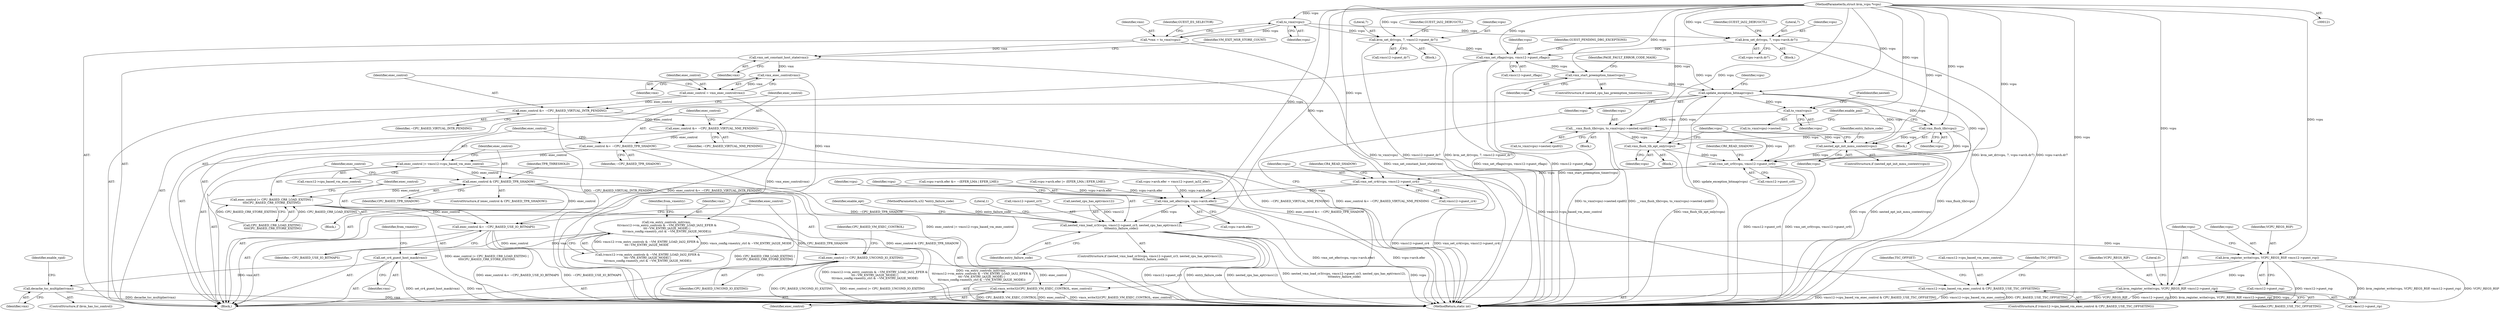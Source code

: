 digraph "0_linux_51aa68e7d57e3217192d88ce90fd5b8ef29ec94f@pointer" {
"1000130" [label="(Call,to_vmx(vcpu))"];
"1000122" [label="(MethodParameterIn,struct kvm_vcpu *vcpu)"];
"1000128" [label="(Call,*vmx = to_vmx(vcpu))"];
"1000589" [label="(Call,vmx_set_constant_host_state(vmx))"];
"1000631" [label="(Call,vmx_exec_control(vmx))"];
"1000629" [label="(Call,exec_control = vmx_exec_control(vmx))"];
"1000633" [label="(Call,exec_control &= ~CPU_BASED_VIRTUAL_INTR_PENDING)"];
"1000636" [label="(Call,exec_control &= ~CPU_BASED_VIRTUAL_NMI_PENDING)"];
"1000639" [label="(Call,exec_control &= ~CPU_BASED_TPR_SHADOW)"];
"1000642" [label="(Call,exec_control |= vmcs12->cpu_based_vm_exec_control)"];
"1000648" [label="(Call,exec_control & CPU_BASED_TPR_SHADOW)"];
"1000659" [label="(Call,exec_control |= CPU_BASED_CR8_LOAD_EXITING |\n\t\t\t\tCPU_BASED_CR8_STORE_EXITING)"];
"1000664" [label="(Call,exec_control &= ~CPU_BASED_USE_IO_BITMAPS)"];
"1000667" [label="(Call,exec_control |= CPU_BASED_UNCOND_IO_EXITING)"];
"1000670" [label="(Call,vmcs_write32(CPU_BASED_VM_EXEC_CONTROL, exec_control))"];
"1000767" [label="(Call,vmcs12->cpu_based_vm_exec_control & CPU_BASED_USE_TSC_OFFSETING)"];
"1000696" [label="(Call,vm_entry_controls_init(vmx, \n\t\t(vmcs12->vm_entry_controls & ~VM_ENTRY_LOAD_IA32_EFER &\n\t\t\t~VM_ENTRY_IA32E_MODE) |\n\t\t(vmcs_config.vmentry_ctrl & ~VM_ENTRY_IA32E_MODE)))"];
"1000751" [label="(Call,set_cr4_guest_host_mask(vmx))"];
"1000793" [label="(Call,decache_tsc_multiplier(vmx))"];
"1000323" [label="(Call,kvm_set_dr(vcpu, 7, vmcs12->guest_dr7))"];
"1000396" [label="(Call,vmx_set_rflags(vcpu, vmcs12->guest_rflags))"];
"1000488" [label="(Call,vmx_start_preemption_timer(vcpu))"];
"1000673" [label="(Call,update_exception_bitmap(vcpu))"];
"1000839" [label="(Call,to_vmx(vcpu))"];
"1000835" [label="(Call,__vmx_flush_tlb(vcpu, to_vmx(vcpu)->nested.vpid02))"];
"1000875" [label="(Call,nested_ept_init_mmu_context(vcpu))"];
"1000892" [label="(Call,vmx_set_cr0(vcpu, vmcs12->guest_cr0))"];
"1000901" [label="(Call,vmx_set_cr4(vcpu, vmcs12->guest_cr4))"];
"1000954" [label="(Call,vmx_set_efer(vcpu, vcpu->arch.efer))"];
"1000962" [label="(Call,nested_vmx_load_cr3(vcpu, vmcs12->guest_cr3, nested_cpu_has_ept(vmcs12),\n\t\t\t\tentry_failure_code))"];
"1001007" [label="(Call,kvm_register_write(vcpu, VCPU_REGS_RSP, vmcs12->guest_rsp))"];
"1001013" [label="(Call,kvm_register_write(vcpu, VCPU_REGS_RIP, vmcs12->guest_rip))"];
"1000890" [label="(Call,vmx_flush_tlb_ept_only(vcpu))"];
"1000850" [label="(Call,vmx_flush_tlb(vcpu))"];
"1000336" [label="(Call,kvm_set_dr(vcpu, 7, vcpu->arch.dr7))"];
"1000840" [label="(Identifier,vcpu)"];
"1000339" [label="(Call,vcpu->arch.dr7)"];
"1000634" [label="(Identifier,exec_control)"];
"1000755" [label="(Identifier,from_vmentry)"];
"1000785" [label="(Identifier,TSC_OFFSET)"];
"1000630" [label="(Identifier,exec_control)"];
"1000835" [label="(Call,__vmx_flush_tlb(vcpu, to_vmx(vcpu)->nested.vpid02))"];
"1000644" [label="(Call,vmcs12->cpu_based_vm_exec_control)"];
"1000648" [label="(Call,exec_control & CPU_BASED_TPR_SHADOW)"];
"1001010" [label="(Call,vmcs12->guest_rsp)"];
"1000126" [label="(Block,)"];
"1000853" [label="(Identifier,enable_pml)"];
"1000131" [label="(Identifier,vcpu)"];
"1000672" [label="(Identifier,exec_control)"];
"1000767" [label="(Call,vmcs12->cpu_based_vm_exec_control & CPU_BASED_USE_TSC_OFFSETING)"];
"1000874" [label="(ControlStructure,if (nested_ept_init_mmu_context(vcpu)))"];
"1000658" [label="(Block,)"];
"1000918" [label="(Call,vcpu->arch.efer = vmcs12->guest_ia32_efer)"];
"1000129" [label="(Identifier,vmx)"];
"1001021" [label="(MethodReturn,static int)"];
"1000955" [label="(Identifier,vcpu)"];
"1000766" [label="(ControlStructure,if (vmcs12->cpu_based_vm_exec_control & CPU_BASED_USE_TSC_OFFSETING))"];
"1000907" [label="(Identifier,CR4_READ_SHADOW)"];
"1001016" [label="(Call,vmcs12->guest_rip)"];
"1000397" [label="(Identifier,vcpu)"];
"1000666" [label="(Identifier,~CPU_BASED_USE_IO_BITMAPS)"];
"1000698" [label="(Call,(vmcs12->vm_entry_controls & ~VM_ENTRY_LOAD_IA32_EFER &\n\t\t\t~VM_ENTRY_IA32E_MODE) |\n\t\t(vmcs_config.vmentry_ctrl & ~VM_ENTRY_IA32E_MODE))"];
"1000962" [label="(Call,nested_vmx_load_cr3(vcpu, vmcs12->guest_cr3, nested_cpu_has_ept(vmcs12),\n\t\t\t\tentry_failure_code))"];
"1000713" [label="(Identifier,from_vmentry)"];
"1000122" [label="(MethodParameterIn,struct kvm_vcpu *vcpu)"];
"1000793" [label="(Call,decache_tsc_multiplier(vmx))"];
"1000891" [label="(Identifier,vcpu)"];
"1000326" [label="(Call,vmcs12->guest_dr7)"];
"1000669" [label="(Identifier,CPU_BASED_UNCOND_IO_EXITING)"];
"1000889" [label="(Block,)"];
"1000880" [label="(Identifier,entry_failure_code)"];
"1000944" [label="(Call,vcpu->arch.efer &= ~(EFER_LMA | EFER_LME))"];
"1000335" [label="(Block,)"];
"1000639" [label="(Call,exec_control &= ~CPU_BASED_TPR_SHADOW)"];
"1000631" [label="(Call,vmx_exec_control(vmx))"];
"1001015" [label="(Identifier,VCPU_REGS_RIP)"];
"1000402" [label="(Identifier,GUEST_PENDING_DBG_EXCEPTIONS)"];
"1000844" [label="(Block,)"];
"1000485" [label="(ControlStructure,if (nested_cpu_has_preemption_timer(vmcs12)))"];
"1000396" [label="(Call,vmx_set_rflags(vcpu, vmcs12->guest_rflags))"];
"1000643" [label="(Identifier,exec_control)"];
"1000836" [label="(Identifier,vcpu)"];
"1000635" [label="(Identifier,~CPU_BASED_VIRTUAL_INTR_PENDING)"];
"1000660" [label="(Identifier,exec_control)"];
"1000673" [label="(Call,update_exception_bitmap(vcpu))"];
"1000125" [label="(MethodParameterIn,u32 *entry_failure_code)"];
"1000665" [label="(Identifier,exec_control)"];
"1000837" [label="(Call,to_vmx(vcpu)->nested.vpid02)"];
"1000135" [label="(Identifier,GUEST_ES_SELECTOR)"];
"1000768" [label="(Call,vmcs12->cpu_based_vm_exec_control)"];
"1000629" [label="(Call,exec_control = vmx_exec_control(vmx))"];
"1000336" [label="(Call,kvm_set_dr(vcpu, 7, vcpu->arch.dr7))"];
"1000488" [label="(Call,vmx_start_preemption_timer(vcpu))"];
"1000752" [label="(Identifier,vmx)"];
"1000850" [label="(Call,vmx_flush_tlb(vcpu))"];
"1001014" [label="(Identifier,vcpu)"];
"1001009" [label="(Identifier,VCPU_REGS_RSP)"];
"1000794" [label="(Identifier,vmx)"];
"1000894" [label="(Call,vmcs12->guest_cr0)"];
"1000890" [label="(Call,vmx_flush_tlb_ept_only(vcpu))"];
"1001007" [label="(Call,kvm_register_write(vcpu, VCPU_REGS_RSP, vmcs12->guest_rsp))"];
"1000773" [label="(Identifier,TSC_OFFSET)"];
"1000653" [label="(Identifier,TPR_THRESHOLD)"];
"1000903" [label="(Call,vmcs12->guest_cr4)"];
"1000668" [label="(Identifier,exec_control)"];
"1000641" [label="(Identifier,~CPU_BASED_TPR_SHADOW)"];
"1000971" [label="(Literal,1)"];
"1000637" [label="(Identifier,exec_control)"];
"1000589" [label="(Call,vmx_set_constant_host_state(vmx))"];
"1000670" [label="(Call,vmcs_write32(CPU_BASED_VM_EXEC_CONTROL, exec_control))"];
"1000661" [label="(Call,CPU_BASED_CR8_LOAD_EXITING |\n\t\t\t\tCPU_BASED_CR8_STORE_EXITING)"];
"1000659" [label="(Call,exec_control |= CPU_BASED_CR8_LOAD_EXITING |\n\t\t\t\tCPU_BASED_CR8_STORE_EXITING)"];
"1000825" [label="(Block,)"];
"1000649" [label="(Identifier,exec_control)"];
"1000590" [label="(Identifier,vmx)"];
"1000934" [label="(Call,vcpu->arch.efer |= (EFER_LMA | EFER_LME))"];
"1000956" [label="(Call,vcpu->arch.efer)"];
"1001008" [label="(Identifier,vcpu)"];
"1000636" [label="(Call,exec_control &= ~CPU_BASED_VIRTUAL_NMI_PENDING)"];
"1000640" [label="(Identifier,exec_control)"];
"1000674" [label="(Identifier,vcpu)"];
"1000398" [label="(Call,vmcs12->guest_rflags)"];
"1000841" [label="(FieldIdentifier,nested)"];
"1000893" [label="(Identifier,vcpu)"];
"1000892" [label="(Call,vmx_set_cr0(vcpu, vmcs12->guest_cr0))"];
"1000963" [label="(Identifier,vcpu)"];
"1000838" [label="(Call,to_vmx(vcpu)->nested)"];
"1000650" [label="(Identifier,CPU_BASED_TPR_SHADOW)"];
"1000345" [label="(Identifier,GUEST_IA32_DEBUGCTL)"];
"1000875" [label="(Call,nested_ept_init_mmu_context(vcpu))"];
"1000697" [label="(Identifier,vmx)"];
"1000330" [label="(Identifier,GUEST_IA32_DEBUGCTL)"];
"1000901" [label="(Call,vmx_set_cr4(vcpu, vmcs12->guest_cr4))"];
"1000642" [label="(Call,exec_control |= vmcs12->cpu_based_vm_exec_control)"];
"1000954" [label="(Call,vmx_set_efer(vcpu, vcpu->arch.efer))"];
"1000632" [label="(Identifier,vmx)"];
"1000678" [label="(Identifier,vcpu)"];
"1000969" [label="(Identifier,entry_failure_code)"];
"1000671" [label="(Identifier,CPU_BASED_VM_EXEC_CONTROL)"];
"1000592" [label="(Identifier,VM_EXIT_MSR_STORE_COUNT)"];
"1000638" [label="(Identifier,~CPU_BASED_VIRTUAL_NMI_PENDING)"];
"1000771" [label="(Identifier,CPU_BASED_USE_TSC_OFFSETING)"];
"1000791" [label="(ControlStructure,if (kvm_has_tsc_control))"];
"1000876" [label="(Identifier,vcpu)"];
"1000130" [label="(Call,to_vmx(vcpu))"];
"1000964" [label="(Call,vmcs12->guest_cr3)"];
"1000967" [label="(Call,nested_cpu_has_ept(vmcs12))"];
"1000851" [label="(Identifier,vcpu)"];
"1000667" [label="(Call,exec_control |= CPU_BASED_UNCOND_IO_EXITING)"];
"1000902" [label="(Identifier,vcpu)"];
"1000898" [label="(Identifier,CR0_READ_SHADOW)"];
"1000961" [label="(ControlStructure,if (nested_vmx_load_cr3(vcpu, vmcs12->guest_cr3, nested_cpu_has_ept(vmcs12),\n\t\t\t\tentry_failure_code)))"];
"1000324" [label="(Identifier,vcpu)"];
"1000647" [label="(ControlStructure,if (exec_control & CPU_BASED_TPR_SHADOW))"];
"1000323" [label="(Call,kvm_set_dr(vcpu, 7, vmcs12->guest_dr7))"];
"1000325" [label="(Literal,7)"];
"1000751" [label="(Call,set_cr4_guest_host_mask(vmx))"];
"1000491" [label="(Identifier,PAGE_FAULT_ERROR_CODE_MASK)"];
"1000322" [label="(Block,)"];
"1000633" [label="(Call,exec_control &= ~CPU_BASED_VIRTUAL_INTR_PENDING)"];
"1000839" [label="(Call,to_vmx(vcpu))"];
"1000974" [label="(Identifier,enable_ept)"];
"1000338" [label="(Literal,7)"];
"1001013" [label="(Call,kvm_register_write(vcpu, VCPU_REGS_RIP, vmcs12->guest_rip))"];
"1000337" [label="(Identifier,vcpu)"];
"1000664" [label="(Call,exec_control &= ~CPU_BASED_USE_IO_BITMAPS)"];
"1000128" [label="(Call,*vmx = to_vmx(vcpu))"];
"1001020" [label="(Literal,0)"];
"1000796" [label="(Identifier,enable_vpid)"];
"1000696" [label="(Call,vm_entry_controls_init(vmx, \n\t\t(vmcs12->vm_entry_controls & ~VM_ENTRY_LOAD_IA32_EFER &\n\t\t\t~VM_ENTRY_IA32E_MODE) |\n\t\t(vmcs_config.vmentry_ctrl & ~VM_ENTRY_IA32E_MODE)))"];
"1000489" [label="(Identifier,vcpu)"];
"1000130" -> "1000128"  [label="AST: "];
"1000130" -> "1000131"  [label="CFG: "];
"1000131" -> "1000130"  [label="AST: "];
"1000128" -> "1000130"  [label="CFG: "];
"1000130" -> "1000128"  [label="DDG: vcpu"];
"1000122" -> "1000130"  [label="DDG: vcpu"];
"1000130" -> "1000323"  [label="DDG: vcpu"];
"1000130" -> "1000336"  [label="DDG: vcpu"];
"1000122" -> "1000121"  [label="AST: "];
"1000122" -> "1001021"  [label="DDG: vcpu"];
"1000122" -> "1000323"  [label="DDG: vcpu"];
"1000122" -> "1000336"  [label="DDG: vcpu"];
"1000122" -> "1000396"  [label="DDG: vcpu"];
"1000122" -> "1000488"  [label="DDG: vcpu"];
"1000122" -> "1000673"  [label="DDG: vcpu"];
"1000122" -> "1000835"  [label="DDG: vcpu"];
"1000122" -> "1000839"  [label="DDG: vcpu"];
"1000122" -> "1000850"  [label="DDG: vcpu"];
"1000122" -> "1000875"  [label="DDG: vcpu"];
"1000122" -> "1000890"  [label="DDG: vcpu"];
"1000122" -> "1000892"  [label="DDG: vcpu"];
"1000122" -> "1000901"  [label="DDG: vcpu"];
"1000122" -> "1000954"  [label="DDG: vcpu"];
"1000122" -> "1000962"  [label="DDG: vcpu"];
"1000122" -> "1001007"  [label="DDG: vcpu"];
"1000122" -> "1001013"  [label="DDG: vcpu"];
"1000128" -> "1000126"  [label="AST: "];
"1000129" -> "1000128"  [label="AST: "];
"1000135" -> "1000128"  [label="CFG: "];
"1000128" -> "1001021"  [label="DDG: to_vmx(vcpu)"];
"1000128" -> "1000589"  [label="DDG: vmx"];
"1000589" -> "1000126"  [label="AST: "];
"1000589" -> "1000590"  [label="CFG: "];
"1000590" -> "1000589"  [label="AST: "];
"1000592" -> "1000589"  [label="CFG: "];
"1000589" -> "1001021"  [label="DDG: vmx_set_constant_host_state(vmx)"];
"1000589" -> "1000631"  [label="DDG: vmx"];
"1000631" -> "1000629"  [label="AST: "];
"1000631" -> "1000632"  [label="CFG: "];
"1000632" -> "1000631"  [label="AST: "];
"1000629" -> "1000631"  [label="CFG: "];
"1000631" -> "1000629"  [label="DDG: vmx"];
"1000631" -> "1000696"  [label="DDG: vmx"];
"1000629" -> "1000126"  [label="AST: "];
"1000630" -> "1000629"  [label="AST: "];
"1000634" -> "1000629"  [label="CFG: "];
"1000629" -> "1001021"  [label="DDG: vmx_exec_control(vmx)"];
"1000629" -> "1000633"  [label="DDG: exec_control"];
"1000633" -> "1000126"  [label="AST: "];
"1000633" -> "1000635"  [label="CFG: "];
"1000634" -> "1000633"  [label="AST: "];
"1000635" -> "1000633"  [label="AST: "];
"1000637" -> "1000633"  [label="CFG: "];
"1000633" -> "1001021"  [label="DDG: exec_control &= ~CPU_BASED_VIRTUAL_INTR_PENDING"];
"1000633" -> "1001021"  [label="DDG: ~CPU_BASED_VIRTUAL_INTR_PENDING"];
"1000633" -> "1000636"  [label="DDG: exec_control"];
"1000636" -> "1000126"  [label="AST: "];
"1000636" -> "1000638"  [label="CFG: "];
"1000637" -> "1000636"  [label="AST: "];
"1000638" -> "1000636"  [label="AST: "];
"1000640" -> "1000636"  [label="CFG: "];
"1000636" -> "1001021"  [label="DDG: ~CPU_BASED_VIRTUAL_NMI_PENDING"];
"1000636" -> "1001021"  [label="DDG: exec_control &= ~CPU_BASED_VIRTUAL_NMI_PENDING"];
"1000636" -> "1000639"  [label="DDG: exec_control"];
"1000639" -> "1000126"  [label="AST: "];
"1000639" -> "1000641"  [label="CFG: "];
"1000640" -> "1000639"  [label="AST: "];
"1000641" -> "1000639"  [label="AST: "];
"1000643" -> "1000639"  [label="CFG: "];
"1000639" -> "1001021"  [label="DDG: ~CPU_BASED_TPR_SHADOW"];
"1000639" -> "1001021"  [label="DDG: exec_control &= ~CPU_BASED_TPR_SHADOW"];
"1000639" -> "1000642"  [label="DDG: exec_control"];
"1000642" -> "1000126"  [label="AST: "];
"1000642" -> "1000644"  [label="CFG: "];
"1000643" -> "1000642"  [label="AST: "];
"1000644" -> "1000642"  [label="AST: "];
"1000649" -> "1000642"  [label="CFG: "];
"1000642" -> "1001021"  [label="DDG: exec_control |= vmcs12->cpu_based_vm_exec_control"];
"1000642" -> "1000648"  [label="DDG: exec_control"];
"1000642" -> "1000767"  [label="DDG: vmcs12->cpu_based_vm_exec_control"];
"1000648" -> "1000647"  [label="AST: "];
"1000648" -> "1000650"  [label="CFG: "];
"1000649" -> "1000648"  [label="AST: "];
"1000650" -> "1000648"  [label="AST: "];
"1000653" -> "1000648"  [label="CFG: "];
"1000660" -> "1000648"  [label="CFG: "];
"1000648" -> "1001021"  [label="DDG: CPU_BASED_TPR_SHADOW"];
"1000648" -> "1001021"  [label="DDG: exec_control & CPU_BASED_TPR_SHADOW"];
"1000648" -> "1000659"  [label="DDG: exec_control"];
"1000648" -> "1000664"  [label="DDG: exec_control"];
"1000659" -> "1000658"  [label="AST: "];
"1000659" -> "1000661"  [label="CFG: "];
"1000660" -> "1000659"  [label="AST: "];
"1000661" -> "1000659"  [label="AST: "];
"1000665" -> "1000659"  [label="CFG: "];
"1000659" -> "1001021"  [label="DDG: CPU_BASED_CR8_LOAD_EXITING |\n\t\t\t\tCPU_BASED_CR8_STORE_EXITING"];
"1000659" -> "1001021"  [label="DDG: exec_control |= CPU_BASED_CR8_LOAD_EXITING |\n\t\t\t\tCPU_BASED_CR8_STORE_EXITING"];
"1000661" -> "1000659"  [label="DDG: CPU_BASED_CR8_LOAD_EXITING"];
"1000661" -> "1000659"  [label="DDG: CPU_BASED_CR8_STORE_EXITING"];
"1000659" -> "1000664"  [label="DDG: exec_control"];
"1000664" -> "1000126"  [label="AST: "];
"1000664" -> "1000666"  [label="CFG: "];
"1000665" -> "1000664"  [label="AST: "];
"1000666" -> "1000664"  [label="AST: "];
"1000668" -> "1000664"  [label="CFG: "];
"1000664" -> "1001021"  [label="DDG: exec_control &= ~CPU_BASED_USE_IO_BITMAPS"];
"1000664" -> "1001021"  [label="DDG: ~CPU_BASED_USE_IO_BITMAPS"];
"1000664" -> "1000667"  [label="DDG: exec_control"];
"1000667" -> "1000126"  [label="AST: "];
"1000667" -> "1000669"  [label="CFG: "];
"1000668" -> "1000667"  [label="AST: "];
"1000669" -> "1000667"  [label="AST: "];
"1000671" -> "1000667"  [label="CFG: "];
"1000667" -> "1001021"  [label="DDG: CPU_BASED_UNCOND_IO_EXITING"];
"1000667" -> "1001021"  [label="DDG: exec_control |= CPU_BASED_UNCOND_IO_EXITING"];
"1000667" -> "1000670"  [label="DDG: exec_control"];
"1000670" -> "1000126"  [label="AST: "];
"1000670" -> "1000672"  [label="CFG: "];
"1000671" -> "1000670"  [label="AST: "];
"1000672" -> "1000670"  [label="AST: "];
"1000674" -> "1000670"  [label="CFG: "];
"1000670" -> "1001021"  [label="DDG: exec_control"];
"1000670" -> "1001021"  [label="DDG: vmcs_write32(CPU_BASED_VM_EXEC_CONTROL, exec_control)"];
"1000670" -> "1001021"  [label="DDG: CPU_BASED_VM_EXEC_CONTROL"];
"1000767" -> "1000766"  [label="AST: "];
"1000767" -> "1000771"  [label="CFG: "];
"1000768" -> "1000767"  [label="AST: "];
"1000771" -> "1000767"  [label="AST: "];
"1000773" -> "1000767"  [label="CFG: "];
"1000785" -> "1000767"  [label="CFG: "];
"1000767" -> "1001021"  [label="DDG: vmcs12->cpu_based_vm_exec_control & CPU_BASED_USE_TSC_OFFSETING"];
"1000767" -> "1001021"  [label="DDG: vmcs12->cpu_based_vm_exec_control"];
"1000767" -> "1001021"  [label="DDG: CPU_BASED_USE_TSC_OFFSETING"];
"1000696" -> "1000126"  [label="AST: "];
"1000696" -> "1000698"  [label="CFG: "];
"1000697" -> "1000696"  [label="AST: "];
"1000698" -> "1000696"  [label="AST: "];
"1000713" -> "1000696"  [label="CFG: "];
"1000696" -> "1001021"  [label="DDG: vm_entry_controls_init(vmx, \n\t\t(vmcs12->vm_entry_controls & ~VM_ENTRY_LOAD_IA32_EFER &\n\t\t\t~VM_ENTRY_IA32E_MODE) |\n\t\t(vmcs_config.vmentry_ctrl & ~VM_ENTRY_IA32E_MODE))"];
"1000696" -> "1001021"  [label="DDG: (vmcs12->vm_entry_controls & ~VM_ENTRY_LOAD_IA32_EFER &\n\t\t\t~VM_ENTRY_IA32E_MODE) |\n\t\t(vmcs_config.vmentry_ctrl & ~VM_ENTRY_IA32E_MODE)"];
"1000698" -> "1000696"  [label="DDG: vmcs12->vm_entry_controls & ~VM_ENTRY_LOAD_IA32_EFER &\n\t\t\t~VM_ENTRY_IA32E_MODE"];
"1000698" -> "1000696"  [label="DDG: vmcs_config.vmentry_ctrl & ~VM_ENTRY_IA32E_MODE"];
"1000696" -> "1000751"  [label="DDG: vmx"];
"1000751" -> "1000126"  [label="AST: "];
"1000751" -> "1000752"  [label="CFG: "];
"1000752" -> "1000751"  [label="AST: "];
"1000755" -> "1000751"  [label="CFG: "];
"1000751" -> "1001021"  [label="DDG: set_cr4_guest_host_mask(vmx)"];
"1000751" -> "1001021"  [label="DDG: vmx"];
"1000751" -> "1000793"  [label="DDG: vmx"];
"1000793" -> "1000791"  [label="AST: "];
"1000793" -> "1000794"  [label="CFG: "];
"1000794" -> "1000793"  [label="AST: "];
"1000796" -> "1000793"  [label="CFG: "];
"1000793" -> "1001021"  [label="DDG: decache_tsc_multiplier(vmx)"];
"1000793" -> "1001021"  [label="DDG: vmx"];
"1000323" -> "1000322"  [label="AST: "];
"1000323" -> "1000326"  [label="CFG: "];
"1000324" -> "1000323"  [label="AST: "];
"1000325" -> "1000323"  [label="AST: "];
"1000326" -> "1000323"  [label="AST: "];
"1000330" -> "1000323"  [label="CFG: "];
"1000323" -> "1001021"  [label="DDG: vmcs12->guest_dr7"];
"1000323" -> "1001021"  [label="DDG: kvm_set_dr(vcpu, 7, vmcs12->guest_dr7)"];
"1000323" -> "1000396"  [label="DDG: vcpu"];
"1000396" -> "1000126"  [label="AST: "];
"1000396" -> "1000398"  [label="CFG: "];
"1000397" -> "1000396"  [label="AST: "];
"1000398" -> "1000396"  [label="AST: "];
"1000402" -> "1000396"  [label="CFG: "];
"1000396" -> "1001021"  [label="DDG: vmx_set_rflags(vcpu, vmcs12->guest_rflags)"];
"1000396" -> "1001021"  [label="DDG: vmcs12->guest_rflags"];
"1000336" -> "1000396"  [label="DDG: vcpu"];
"1000396" -> "1000488"  [label="DDG: vcpu"];
"1000396" -> "1000673"  [label="DDG: vcpu"];
"1000488" -> "1000485"  [label="AST: "];
"1000488" -> "1000489"  [label="CFG: "];
"1000489" -> "1000488"  [label="AST: "];
"1000491" -> "1000488"  [label="CFG: "];
"1000488" -> "1001021"  [label="DDG: vmx_start_preemption_timer(vcpu)"];
"1000488" -> "1000673"  [label="DDG: vcpu"];
"1000673" -> "1000126"  [label="AST: "];
"1000673" -> "1000674"  [label="CFG: "];
"1000674" -> "1000673"  [label="AST: "];
"1000678" -> "1000673"  [label="CFG: "];
"1000673" -> "1001021"  [label="DDG: update_exception_bitmap(vcpu)"];
"1000673" -> "1000839"  [label="DDG: vcpu"];
"1000673" -> "1000850"  [label="DDG: vcpu"];
"1000673" -> "1000875"  [label="DDG: vcpu"];
"1000673" -> "1000890"  [label="DDG: vcpu"];
"1000673" -> "1000892"  [label="DDG: vcpu"];
"1000839" -> "1000838"  [label="AST: "];
"1000839" -> "1000840"  [label="CFG: "];
"1000840" -> "1000839"  [label="AST: "];
"1000841" -> "1000839"  [label="CFG: "];
"1000839" -> "1000835"  [label="DDG: vcpu"];
"1000835" -> "1000825"  [label="AST: "];
"1000835" -> "1000837"  [label="CFG: "];
"1000836" -> "1000835"  [label="AST: "];
"1000837" -> "1000835"  [label="AST: "];
"1000853" -> "1000835"  [label="CFG: "];
"1000835" -> "1001021"  [label="DDG: __vmx_flush_tlb(vcpu, to_vmx(vcpu)->nested.vpid02)"];
"1000835" -> "1001021"  [label="DDG: to_vmx(vcpu)->nested.vpid02"];
"1000835" -> "1000875"  [label="DDG: vcpu"];
"1000835" -> "1000890"  [label="DDG: vcpu"];
"1000835" -> "1000892"  [label="DDG: vcpu"];
"1000875" -> "1000874"  [label="AST: "];
"1000875" -> "1000876"  [label="CFG: "];
"1000876" -> "1000875"  [label="AST: "];
"1000880" -> "1000875"  [label="CFG: "];
"1000893" -> "1000875"  [label="CFG: "];
"1000875" -> "1001021"  [label="DDG: vcpu"];
"1000875" -> "1001021"  [label="DDG: nested_ept_init_mmu_context(vcpu)"];
"1000850" -> "1000875"  [label="DDG: vcpu"];
"1000875" -> "1000892"  [label="DDG: vcpu"];
"1000892" -> "1000126"  [label="AST: "];
"1000892" -> "1000894"  [label="CFG: "];
"1000893" -> "1000892"  [label="AST: "];
"1000894" -> "1000892"  [label="AST: "];
"1000898" -> "1000892"  [label="CFG: "];
"1000892" -> "1001021"  [label="DDG: vmx_set_cr0(vcpu, vmcs12->guest_cr0)"];
"1000892" -> "1001021"  [label="DDG: vmcs12->guest_cr0"];
"1000850" -> "1000892"  [label="DDG: vcpu"];
"1000890" -> "1000892"  [label="DDG: vcpu"];
"1000892" -> "1000901"  [label="DDG: vcpu"];
"1000901" -> "1000126"  [label="AST: "];
"1000901" -> "1000903"  [label="CFG: "];
"1000902" -> "1000901"  [label="AST: "];
"1000903" -> "1000901"  [label="AST: "];
"1000907" -> "1000901"  [label="CFG: "];
"1000901" -> "1001021"  [label="DDG: vmcs12->guest_cr4"];
"1000901" -> "1001021"  [label="DDG: vmx_set_cr4(vcpu, vmcs12->guest_cr4)"];
"1000901" -> "1000954"  [label="DDG: vcpu"];
"1000954" -> "1000126"  [label="AST: "];
"1000954" -> "1000956"  [label="CFG: "];
"1000955" -> "1000954"  [label="AST: "];
"1000956" -> "1000954"  [label="AST: "];
"1000963" -> "1000954"  [label="CFG: "];
"1000954" -> "1001021"  [label="DDG: vmx_set_efer(vcpu, vcpu->arch.efer)"];
"1000954" -> "1001021"  [label="DDG: vcpu->arch.efer"];
"1000934" -> "1000954"  [label="DDG: vcpu->arch.efer"];
"1000918" -> "1000954"  [label="DDG: vcpu->arch.efer"];
"1000944" -> "1000954"  [label="DDG: vcpu->arch.efer"];
"1000954" -> "1000962"  [label="DDG: vcpu"];
"1000962" -> "1000961"  [label="AST: "];
"1000962" -> "1000969"  [label="CFG: "];
"1000963" -> "1000962"  [label="AST: "];
"1000964" -> "1000962"  [label="AST: "];
"1000967" -> "1000962"  [label="AST: "];
"1000969" -> "1000962"  [label="AST: "];
"1000971" -> "1000962"  [label="CFG: "];
"1000974" -> "1000962"  [label="CFG: "];
"1000962" -> "1001021"  [label="DDG: vmcs12->guest_cr3"];
"1000962" -> "1001021"  [label="DDG: entry_failure_code"];
"1000962" -> "1001021"  [label="DDG: nested_cpu_has_ept(vmcs12)"];
"1000962" -> "1001021"  [label="DDG: nested_vmx_load_cr3(vcpu, vmcs12->guest_cr3, nested_cpu_has_ept(vmcs12),\n\t\t\t\tentry_failure_code)"];
"1000962" -> "1001021"  [label="DDG: vcpu"];
"1000967" -> "1000962"  [label="DDG: vmcs12"];
"1000125" -> "1000962"  [label="DDG: entry_failure_code"];
"1000962" -> "1001007"  [label="DDG: vcpu"];
"1001007" -> "1000126"  [label="AST: "];
"1001007" -> "1001010"  [label="CFG: "];
"1001008" -> "1001007"  [label="AST: "];
"1001009" -> "1001007"  [label="AST: "];
"1001010" -> "1001007"  [label="AST: "];
"1001014" -> "1001007"  [label="CFG: "];
"1001007" -> "1001021"  [label="DDG: kvm_register_write(vcpu, VCPU_REGS_RSP, vmcs12->guest_rsp)"];
"1001007" -> "1001021"  [label="DDG: VCPU_REGS_RSP"];
"1001007" -> "1001021"  [label="DDG: vmcs12->guest_rsp"];
"1001007" -> "1001013"  [label="DDG: vcpu"];
"1001013" -> "1000126"  [label="AST: "];
"1001013" -> "1001016"  [label="CFG: "];
"1001014" -> "1001013"  [label="AST: "];
"1001015" -> "1001013"  [label="AST: "];
"1001016" -> "1001013"  [label="AST: "];
"1001020" -> "1001013"  [label="CFG: "];
"1001013" -> "1001021"  [label="DDG: VCPU_REGS_RIP"];
"1001013" -> "1001021"  [label="DDG: vmcs12->guest_rip"];
"1001013" -> "1001021"  [label="DDG: kvm_register_write(vcpu, VCPU_REGS_RIP, vmcs12->guest_rip)"];
"1001013" -> "1001021"  [label="DDG: vcpu"];
"1000890" -> "1000889"  [label="AST: "];
"1000890" -> "1000891"  [label="CFG: "];
"1000891" -> "1000890"  [label="AST: "];
"1000893" -> "1000890"  [label="CFG: "];
"1000890" -> "1001021"  [label="DDG: vmx_flush_tlb_ept_only(vcpu)"];
"1000850" -> "1000890"  [label="DDG: vcpu"];
"1000850" -> "1000844"  [label="AST: "];
"1000850" -> "1000851"  [label="CFG: "];
"1000851" -> "1000850"  [label="AST: "];
"1000853" -> "1000850"  [label="CFG: "];
"1000850" -> "1001021"  [label="DDG: vmx_flush_tlb(vcpu)"];
"1000336" -> "1000335"  [label="AST: "];
"1000336" -> "1000339"  [label="CFG: "];
"1000337" -> "1000336"  [label="AST: "];
"1000338" -> "1000336"  [label="AST: "];
"1000339" -> "1000336"  [label="AST: "];
"1000345" -> "1000336"  [label="CFG: "];
"1000336" -> "1001021"  [label="DDG: vcpu->arch.dr7"];
"1000336" -> "1001021"  [label="DDG: kvm_set_dr(vcpu, 7, vcpu->arch.dr7)"];
}
